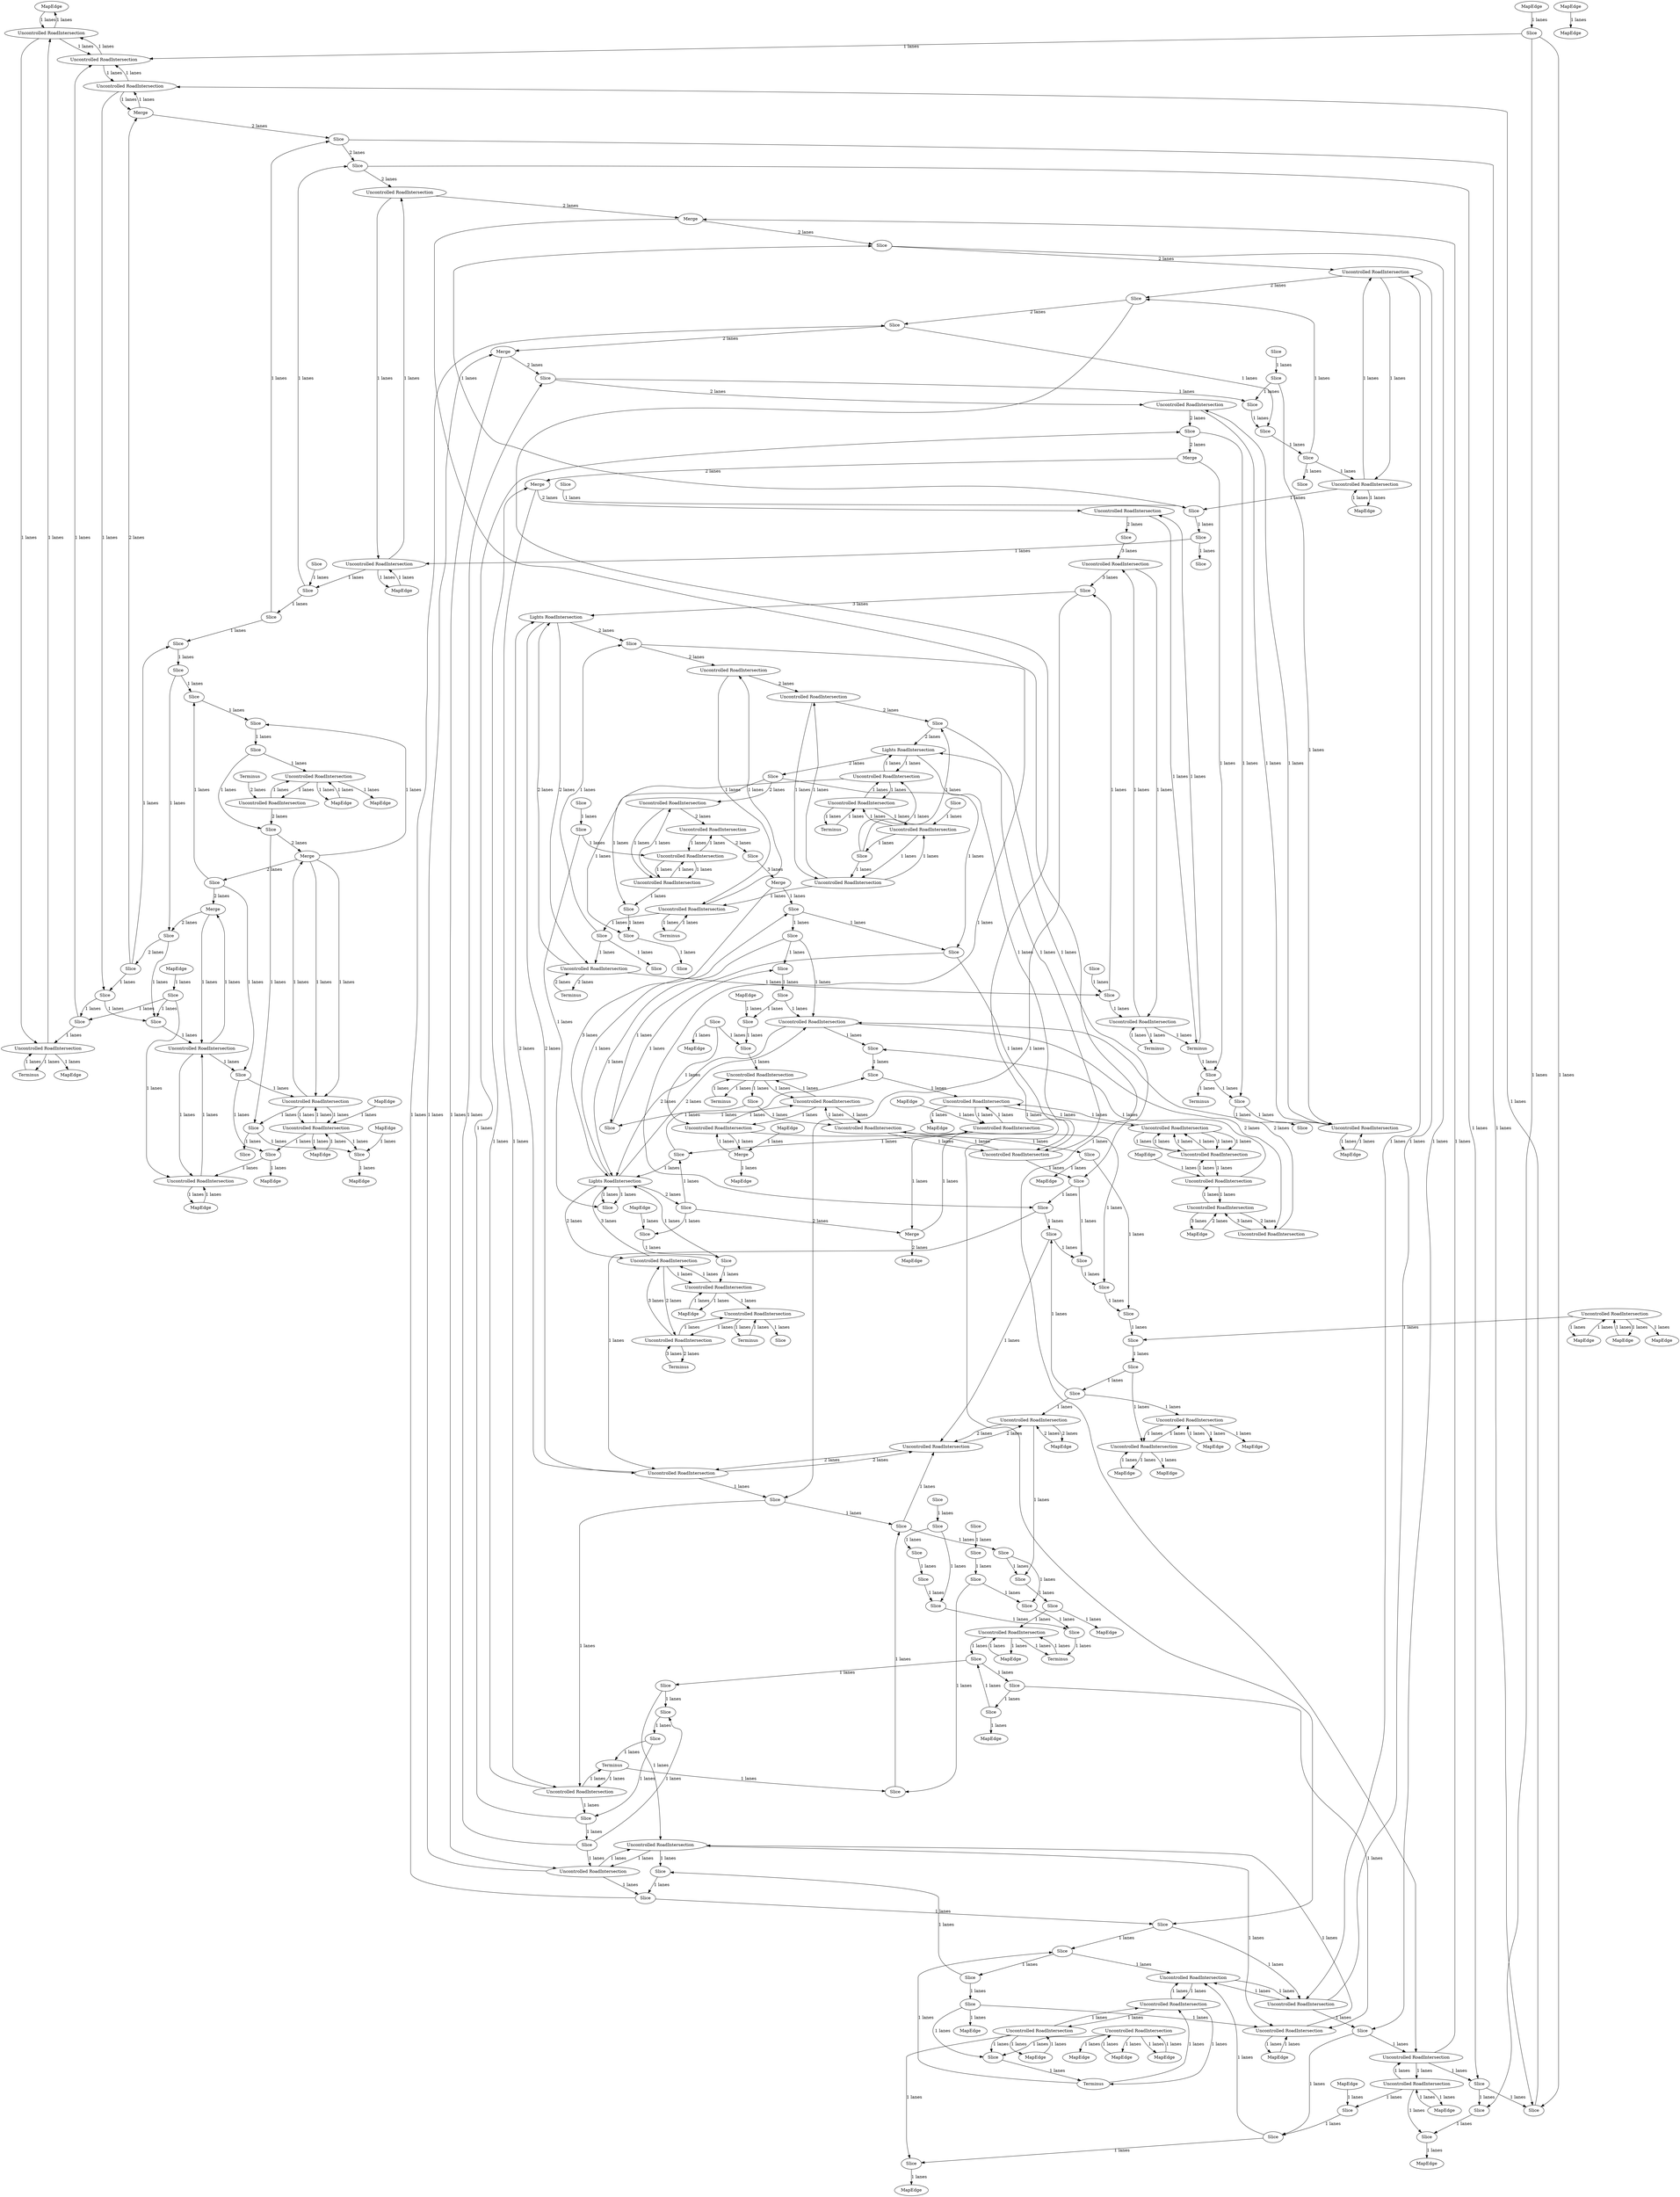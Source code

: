 digraph {
    0 [ label = "MapEdge" ]
    1 [ label = "Merge" ]
    2 [ label = "MapEdge" ]
    3 [ label = "Merge" ]
    4 [ label = "MapEdge" ]
    5 [ label = "Merge" ]
    6 [ label = "Uncontrolled RoadIntersection" ]
    7 [ label = "MapEdge" ]
    8 [ label = "MapEdge" ]
    9 [ label = "MapEdge" ]
    10 [ label = "Uncontrolled RoadIntersection" ]
    11 [ label = "MapEdge" ]
    12 [ label = "MapEdge" ]
    13 [ label = "Uncontrolled RoadIntersection" ]
    14 [ label = "MapEdge" ]
    15 [ label = "Merge" ]
    16 [ label = "MapEdge" ]
    17 [ label = "Merge" ]
    18 [ label = "Slice" ]
    19 [ label = "Slice" ]
    20 [ label = "MapEdge" ]
    21 [ label = "Uncontrolled RoadIntersection" ]
    22 [ label = "Terminus" ]
    23 [ label = "Terminus" ]
    24 [ label = "MapEdge" ]
    25 [ label = "Lights RoadIntersection" ]
    26 [ label = "MapEdge" ]
    27 [ label = "Terminus" ]
    28 [ label = "Uncontrolled RoadIntersection" ]
    29 [ label = "Terminus" ]
    30 [ label = "Slice" ]
    31 [ label = "Slice" ]
    32 [ label = "Uncontrolled RoadIntersection" ]
    33 [ label = "Uncontrolled RoadIntersection" ]
    34 [ label = "Terminus" ]
    35 [ label = "Merge" ]
    36 [ label = "Terminus" ]
    37 [ label = "Terminus" ]
    38 [ label = "Uncontrolled RoadIntersection" ]
    39 [ label = "Slice" ]
    40 [ label = "Slice" ]
    41 [ label = "Merge" ]
    42 [ label = "Slice" ]
    43 [ label = "MapEdge" ]
    44 [ label = "Slice" ]
    45 [ label = "Uncontrolled RoadIntersection" ]
    46 [ label = "Slice" ]
    47 [ label = "MapEdge" ]
    48 [ label = "Uncontrolled RoadIntersection" ]
    49 [ label = "MapEdge" ]
    50 [ label = "Slice" ]
    51 [ label = "MapEdge" ]
    52 [ label = "Slice" ]
    53 [ label = "Slice" ]
    54 [ label = "Slice" ]
    55 [ label = "Slice" ]
    56 [ label = "Slice" ]
    57 [ label = "Slice" ]
    58 [ label = "MapEdge" ]
    59 [ label = "Uncontrolled RoadIntersection" ]
    60 [ label = "Slice" ]
    61 [ label = "Slice" ]
    62 [ label = "Slice" ]
    63 [ label = "Uncontrolled RoadIntersection" ]
    64 [ label = "Slice" ]
    65 [ label = "Slice" ]
    66 [ label = "Slice" ]
    67 [ label = "Slice" ]
    68 [ label = "Uncontrolled RoadIntersection" ]
    69 [ label = "MapEdge" ]
    70 [ label = "Slice" ]
    71 [ label = "Slice" ]
    72 [ label = "Slice" ]
    73 [ label = "Slice" ]
    74 [ label = "Slice" ]
    75 [ label = "Slice" ]
    76 [ label = "Slice" ]
    77 [ label = "Slice" ]
    78 [ label = "Slice" ]
    79 [ label = "Slice" ]
    80 [ label = "Slice" ]
    81 [ label = "Slice" ]
    82 [ label = "Slice" ]
    83 [ label = "Slice" ]
    84 [ label = "Slice" ]
    85 [ label = "MapEdge" ]
    86 [ label = "MapEdge" ]
    87 [ label = "Uncontrolled RoadIntersection" ]
    88 [ label = "MapEdge" ]
    89 [ label = "MapEdge" ]
    90 [ label = "Slice" ]
    91 [ label = "Slice" ]
    92 [ label = "Slice" ]
    93 [ label = "Slice" ]
    94 [ label = "Slice" ]
    95 [ label = "Slice" ]
    96 [ label = "Slice" ]
    97 [ label = "MapEdge" ]
    98 [ label = "Uncontrolled RoadIntersection" ]
    99 [ label = "Uncontrolled RoadIntersection" ]
    100 [ label = "MapEdge" ]
    101 [ label = "Slice" ]
    102 [ label = "Slice" ]
    103 [ label = "Slice" ]
    104 [ label = "Slice" ]
    105 [ label = "Slice" ]
    106 [ label = "Slice" ]
    107 [ label = "Slice" ]
    108 [ label = "MapEdge" ]
    109 [ label = "MapEdge" ]
    110 [ label = "Slice" ]
    111 [ label = "Slice" ]
    112 [ label = "Slice" ]
    113 [ label = "Slice" ]
    114 [ label = "Slice" ]
    115 [ label = "Terminus" ]
    116 [ label = "Uncontrolled RoadIntersection" ]
    117 [ label = "Slice" ]
    118 [ label = "Slice" ]
    119 [ label = "Uncontrolled RoadIntersection" ]
    120 [ label = "Slice" ]
    121 [ label = "Slice" ]
    122 [ label = "Slice" ]
    123 [ label = "Slice" ]
    124 [ label = "Slice" ]
    125 [ label = "Slice" ]
    126 [ label = "MapEdge" ]
    127 [ label = "Uncontrolled RoadIntersection" ]
    128 [ label = "Slice" ]
    129 [ label = "MapEdge" ]
    130 [ label = "Slice" ]
    131 [ label = "Slice" ]
    132 [ label = "Uncontrolled RoadIntersection" ]
    133 [ label = "Slice" ]
    134 [ label = "Slice" ]
    135 [ label = "Slice" ]
    136 [ label = "Slice" ]
    137 [ label = "Uncontrolled RoadIntersection" ]
    138 [ label = "Slice" ]
    139 [ label = "Slice" ]
    140 [ label = "Slice" ]
    141 [ label = "Slice" ]
    142 [ label = "Slice" ]
    143 [ label = "Uncontrolled RoadIntersection" ]
    144 [ label = "MapEdge" ]
    145 [ label = "Slice" ]
    146 [ label = "Slice" ]
    147 [ label = "MapEdge" ]
    148 [ label = "Slice" ]
    149 [ label = "Slice" ]
    150 [ label = "MapEdge" ]
    151 [ label = "Uncontrolled RoadIntersection" ]
    152 [ label = "Slice" ]
    153 [ label = "Slice" ]
    154 [ label = "MapEdge" ]
    155 [ label = "Slice" ]
    156 [ label = "Slice" ]
    157 [ label = "Slice" ]
    158 [ label = "Slice" ]
    159 [ label = "MapEdge" ]
    160 [ label = "Slice" ]
    161 [ label = "Slice" ]
    162 [ label = "MapEdge" ]
    163 [ label = "Uncontrolled RoadIntersection" ]
    164 [ label = "Slice" ]
    165 [ label = "Slice" ]
    166 [ label = "Uncontrolled RoadIntersection" ]
    167 [ label = "Slice" ]
    168 [ label = "MapEdge" ]
    169 [ label = "Uncontrolled RoadIntersection" ]
    170 [ label = "MapEdge" ]
    171 [ label = "Slice" ]
    172 [ label = "Slice" ]
    173 [ label = "Slice" ]
    174 [ label = "Slice" ]
    175 [ label = "Uncontrolled RoadIntersection" ]
    176 [ label = "Slice" ]
    177 [ label = "Slice" ]
    178 [ label = "Slice" ]
    179 [ label = "Slice" ]
    180 [ label = "Uncontrolled RoadIntersection" ]
    181 [ label = "Terminus" ]
    182 [ label = "Merge" ]
    183 [ label = "Terminus" ]
    184 [ label = "Uncontrolled RoadIntersection" ]
    185 [ label = "Uncontrolled RoadIntersection" ]
    186 [ label = "Uncontrolled RoadIntersection" ]
    187 [ label = "Uncontrolled RoadIntersection" ]
    188 [ label = "Uncontrolled RoadIntersection" ]
    189 [ label = "Uncontrolled RoadIntersection" ]
    190 [ label = "Uncontrolled RoadIntersection" ]
    191 [ label = "Uncontrolled RoadIntersection" ]
    192 [ label = "Lights RoadIntersection" ]
    193 [ label = "Uncontrolled RoadIntersection" ]
    194 [ label = "Terminus" ]
    195 [ label = "Uncontrolled RoadIntersection" ]
    196 [ label = "Uncontrolled RoadIntersection" ]
    197 [ label = "MapEdge" ]
    198 [ label = "Terminus" ]
    199 [ label = "Uncontrolled RoadIntersection" ]
    200 [ label = "Slice" ]
    201 [ label = "Slice" ]
    202 [ label = "Slice" ]
    203 [ label = "Slice" ]
    204 [ label = "Slice" ]
    205 [ label = "Slice" ]
    206 [ label = "Slice" ]
    207 [ label = "Slice" ]
    208 [ label = "Uncontrolled RoadIntersection" ]
    209 [ label = "MapEdge" ]
    210 [ label = "Slice" ]
    211 [ label = "Slice" ]
    212 [ label = "Uncontrolled RoadIntersection" ]
    213 [ label = "Slice" ]
    214 [ label = "Uncontrolled RoadIntersection" ]
    215 [ label = "Slice" ]
    216 [ label = "Slice" ]
    217 [ label = "Uncontrolled RoadIntersection" ]
    218 [ label = "Slice" ]
    219 [ label = "Slice" ]
    220 [ label = "Uncontrolled RoadIntersection" ]
    221 [ label = "Slice" ]
    222 [ label = "Uncontrolled RoadIntersection" ]
    223 [ label = "Slice" ]
    224 [ label = "Slice" ]
    225 [ label = "Uncontrolled RoadIntersection" ]
    226 [ label = "Slice" ]
    227 [ label = "Slice" ]
    228 [ label = "Uncontrolled RoadIntersection" ]
    229 [ label = "Slice" ]
    230 [ label = "Uncontrolled RoadIntersection" ]
    231 [ label = "Slice" ]
    232 [ label = "Slice" ]
    233 [ label = "Slice" ]
    234 [ label = "Slice" ]
    235 [ label = "Slice" ]
    236 [ label = "MapEdge" ]
    237 [ label = "Lights RoadIntersection" ]
    238 [ label = "Uncontrolled RoadIntersection" ]
    239 [ label = "Uncontrolled RoadIntersection" ]
    240 [ label = "Terminus" ]
    241 [ label = "Uncontrolled RoadIntersection" ]
    242 [ label = "Uncontrolled RoadIntersection" ]
    243 [ label = "Uncontrolled RoadIntersection" ]
    244 [ label = "Uncontrolled RoadIntersection" ]
    245 [ label = "Uncontrolled RoadIntersection" ]
    246 [ label = "Uncontrolled RoadIntersection" ]
    247 [ label = "Merge" ]
    248 [ label = "Merge" ]
    249 [ label = "Uncontrolled RoadIntersection" ]
    250 [ label = "Uncontrolled RoadIntersection" ]
    251 [ label = "Uncontrolled RoadIntersection" ]
    252 [ label = "MapEdge" ]
    253 [ label = "Uncontrolled RoadIntersection" ]
    254 [ label = "MapEdge" ]
    255 [ label = "Uncontrolled RoadIntersection" ]
    256 [ label = "Uncontrolled RoadIntersection" ]
    257 [ label = "Terminus" ]
    258 [ label = "MapEdge" ]
    259 [ label = "Uncontrolled RoadIntersection" ]
    260 [ label = "Uncontrolled RoadIntersection" ]
    261 [ label = "MapEdge" ]
    262 [ label = "MapEdge" ]
    263 [ label = "Uncontrolled RoadIntersection" ]
    264 [ label = "MapEdge" ]
    265 [ label = "MapEdge" ]
    266 [ label = "MapEdge" ]
    267 [ label = "MapEdge" ]
    268 [ label = "MapEdge" ]
    0 -> 28 [ label = "1 lanes" ]
    28 -> 0 [ label = "1 lanes" ]
    28 -> 151 [ label = "1 lanes" ]
    151 -> 28 [ label = "1 lanes" ]
    151 -> 217 [ label = "1 lanes" ]
    217 -> 151 [ label = "1 lanes" ]
    217 -> 1 [ label = "1 lanes" ]
    1 -> 217 [ label = "1 lanes" ]
    2 -> 166 [ label = "1 lanes" ]
    166 -> 2 [ label = "1 lanes" ]
    166 -> 214 [ label = "1 lanes" ]
    214 -> 166 [ label = "1 lanes" ]
    214 -> 3 [ label = "1 lanes" ]
    3 -> 214 [ label = "1 lanes" ]
    4 -> 169 [ label = "1 lanes" ]
    169 -> 4 [ label = "1 lanes" ]
    169 -> 212 [ label = "1 lanes" ]
    212 -> 169 [ label = "1 lanes" ]
    212 -> 5 [ label = "1 lanes" ]
    5 -> 212 [ label = "1 lanes" ]
    6 -> 137 [ label = "1 lanes" ]
    137 -> 6 [ label = "1 lanes" ]
    137 -> 7 [ label = "1 lanes" ]
    7 -> 137 [ label = "1 lanes" ]
    8 -> 48 [ label = "1 lanes" ]
    48 -> 8 [ label = "1 lanes" ]
    48 -> 180 [ label = "1 lanes" ]
    180 -> 48 [ label = "1 lanes" ]
    180 -> 45 [ label = "1 lanes" ]
    45 -> 180 [ label = "1 lanes" ]
    45 -> 222 [ label = "1 lanes" ]
    222 -> 45 [ label = "1 lanes" ]
    222 -> 38 [ label = "1 lanes" ]
    38 -> 222 [ label = "1 lanes" ]
    38 -> 175 [ label = "1 lanes" ]
    175 -> 38 [ label = "1 lanes" ]
    175 -> 9 [ label = "1 lanes" ]
    9 -> 175 [ label = "1 lanes" ]
    10 -> 59 [ label = "1 lanes" ]
    59 -> 10 [ label = "1 lanes" ]
    59 -> 11 [ label = "1 lanes" ]
    11 -> 59 [ label = "1 lanes" ]
    12 -> 68 [ label = "1 lanes" ]
    68 -> 12 [ label = "1 lanes" ]
    68 -> 13 [ label = "1 lanes" ]
    13 -> 68 [ label = "1 lanes" ]
    14 -> 132 [ label = "1 lanes" ]
    132 -> 14 [ label = "1 lanes" ]
    132 -> 119 [ label = "1 lanes" ]
    119 -> 132 [ label = "1 lanes" ]
    119 -> 225 [ label = "1 lanes" ]
    225 -> 119 [ label = "1 lanes" ]
    225 -> 15 [ label = "1 lanes" ]
    15 -> 225 [ label = "1 lanes" ]
    16 -> 143 [ label = "1 lanes" ]
    143 -> 16 [ label = "1 lanes" ]
    143 -> 220 [ label = "1 lanes" ]
    220 -> 143 [ label = "1 lanes" ]
    220 -> 17 [ label = "1 lanes" ]
    17 -> 220 [ label = "1 lanes" ]
    207 -> 18 [ label = "1 lanes" ]
    19 -> 207 [ label = "1 lanes" ]
    20 -> 127 [ label = "1 lanes" ]
    127 -> 20 [ label = "1 lanes" ]
    127 -> 29 [ label = "1 lanes" ]
    29 -> 127 [ label = "1 lanes" ]
    21 -> 87 [ label = "1 lanes" ]
    87 -> 21 [ label = "1 lanes" ]
    87 -> 22 [ label = "1 lanes" ]
    22 -> 87 [ label = "1 lanes" ]
    13 -> 255 [ label = "2 lanes" ]
    255 -> 13 [ label = "3 lanes" ]
    255 -> 23 [ label = "2 lanes" ]
    23 -> 255 [ label = "3 lanes" ]
    24 -> 99 [ label = "2 lanes" ]
    99 -> 24 [ label = "2 lanes" ]
    99 -> 98 [ label = "2 lanes" ]
    98 -> 99 [ label = "2 lanes" ]
    98 -> 230 [ label = "2 lanes" ]
    230 -> 98 [ label = "2 lanes" ]
    230 -> 25 [ label = "2 lanes" ]
    25 -> 230 [ label = "2 lanes" ]
    247 -> 26 [ label = "2 lanes" ]
    27 -> 163 [ label = "1 lanes" ]
    163 -> 27 [ label = "1 lanes" ]
    163 -> 28 [ label = "1 lanes" ]
    28 -> 163 [ label = "1 lanes" ]
    206 -> 29 [ label = "1 lanes" ]
    202 -> 206 [ label = "1 lanes" ]
    30 -> 202 [ label = "1 lanes" ]
    31 -> 30 [ label = "1 lanes" ]
    32 -> 115 [ label = "1 lanes" ]
    115 -> 32 [ label = "1 lanes" ]
    33 -> 116 [ label = "1 lanes" ]
    116 -> 33 [ label = "1 lanes" ]
    116 -> 34 [ label = "1 lanes" ]
    34 -> 116 [ label = "1 lanes" ]
    35 -> 114 [ label = "1 lanes" ]
    114 -> 36 [ label = "1 lanes" ]
    37 -> 10 [ label = "2 lanes" ]
    10 -> 54 [ label = "2 lanes" ]
    54 -> 5 [ label = "2 lanes" ]
    5 -> 53 [ label = "2 lanes" ]
    53 -> 3 [ label = "2 lanes" ]
    3 -> 160 [ label = "2 lanes" ]
    160 -> 165 [ label = "2 lanes" ]
    165 -> 1 [ label = "2 lanes" ]
    1 -> 152 [ label = "2 lanes" ]
    152 -> 136 [ label = "2 lanes" ]
    136 -> 6 [ label = "2 lanes" ]
    6 -> 17 [ label = "2 lanes" ]
    17 -> 135 [ label = "2 lanes" ]
    135 -> 38 [ label = "2 lanes" ]
    38 -> 176 [ label = "2 lanes" ]
    176 -> 134 [ label = "2 lanes" ]
    134 -> 15 [ label = "2 lanes" ]
    15 -> 131 [ label = "2 lanes" ]
    131 -> 195 [ label = "2 lanes" ]
    195 -> 112 [ label = "2 lanes" ]
    112 -> 35 [ label = "2 lanes" ]
    35 -> 182 [ label = "2 lanes" ]
    182 -> 32 [ label = "2 lanes" ]
    32 -> 39 [ label = "2 lanes" ]
    40 -> 41 [ label = "3 lanes" ]
    41 -> 237 [ label = "3 lanes" ]
    39 -> 33 [ label = "3 lanes" ]
    33 -> 111 [ label = "3 lanes" ]
    111 -> 25 [ label = "3 lanes" ]
    25 -> 105 [ label = "2 lanes" ]
    105 -> 238 [ label = "2 lanes" ]
    238 -> 187 [ label = "2 lanes" ]
    187 -> 103 [ label = "2 lanes" ]
    103 -> 192 [ label = "2 lanes" ]
    192 -> 73 [ label = "2 lanes" ]
    73 -> 191 [ label = "2 lanes" ]
    191 -> 188 [ label = "2 lanes" ]
    188 -> 40 [ label = "2 lanes" ]
    237 -> 52 [ label = "2 lanes" ]
    52 -> 247 [ label = "2 lanes" ]
    42 -> 44 [ label = "1 lanes" ]
    263 -> 43 [ label = "1 lanes" ]
    181 -> 46 [ label = "1 lanes" ]
    44 -> 181 [ label = "1 lanes" ]
    263 -> 44 [ label = "1 lanes" ]
    61 -> 42 [ label = "1 lanes" ]
    46 -> 61 [ label = "1 lanes" ]
    46 -> 45 [ label = "1 lanes" ]
    48 -> 44 [ label = "1 lanes" ]
    245 -> 49 [ label = "1 lanes" ]
    62 -> 245 [ label = "1 lanes" ]
    50 -> 62 [ label = "1 lanes" ]
    63 -> 50 [ label = "1 lanes" ]
    82 -> 63 [ label = "1 lanes" ]
    242 -> 50 [ label = "1 lanes" ]
    51 -> 242 [ label = "1 lanes" ]
    235 -> 62 [ label = "1 lanes" ]
    52 -> 235 [ label = "1 lanes" ]
    213 -> 171 [ label = "1 lanes" ]
    53 -> 213 [ label = "1 lanes" ]
    212 -> 169 [ label = "1 lanes" ]
    5 -> 212 [ label = "1 lanes" ]
    54 -> 211 [ label = "1 lanes" ]
    55 -> 54 [ label = "1 lanes" ]
    56 -> 57 [ label = "1 lanes" ]
    155 -> 167 [ label = "1 lanes" ]
    156 -> 155 [ label = "1 lanes" ]
    158 -> 156 [ label = "1 lanes" ]
    157 -> 158 [ label = "1 lanes" ]
    57 -> 157 [ label = "1 lanes" ]
    137 -> 57 [ label = "1 lanes" ]
    59 -> 58 [ label = "1 lanes" ]
    55 -> 59 [ label = "1 lanes" ]
    167 -> 55 [ label = "1 lanes" ]
    61 -> 60 [ label = "1 lanes" ]
    42 -> 132 [ label = "1 lanes" ]
    42 -> 47 [ label = "1 lanes" ]
    41 -> 234 [ label = "1 lanes" ]
    234 -> 70 [ label = "1 lanes" ]
    70 -> 63 [ label = "1 lanes" ]
    52 -> 65 [ label = "1 lanes" ]
    237 -> 66 [ label = "1 lanes" ]
    64 -> 237 [ label = "1 lanes" ]
    256 -> 67 [ label = "1 lanes" ]
    68 -> 256 [ label = "1 lanes" ]
    64 -> 68 [ label = "1 lanes" ]
    65 -> 64 [ label = "1 lanes" ]
    69 -> 65 [ label = "1 lanes" ]
    237 -> 66 [ label = "1 lanes" ]
    70 -> 237 [ label = "1 lanes" ]
    73 -> 71 [ label = "1 lanes" ]
    193 -> 72 [ label = "1 lanes" ]
    102 -> 193 [ label = "1 lanes" ]
    233 -> 77 [ label = "1 lanes" ]
    73 -> 233 [ label = "1 lanes" ]
    72 -> 74 [ label = "1 lanes" ]
    71 -> 72 [ label = "1 lanes" ]
    76 -> 66 [ label = "1 lanes" ]
    75 -> 76 [ label = "1 lanes" ]
    190 -> 71 [ label = "1 lanes" ]
    189 -> 190 [ label = "1 lanes" ]
    76 -> 189 [ label = "1 lanes" ]
    77 -> 83 [ label = "1 lanes" ]
    80 -> 79 [ label = "1 lanes" ]
    85 -> 81 [ label = "1 lanes" ]
    70 -> 83 [ label = "1 lanes" ]
    78 -> 250 [ label = "1 lanes" ]
    249 -> 84 [ label = "1 lanes" ]
    80 -> 249 [ label = "1 lanes" ]
    80 -> 86 [ label = "1 lanes" ]
    81 -> 79 [ label = "1 lanes" ]
    82 -> 81 [ label = "1 lanes" ]
    78 -> 77 [ label = "1 lanes" ]
    87 -> 78 [ label = "1 lanes" ]
    79 -> 87 [ label = "1 lanes" ]
    83 -> 82 [ label = "1 lanes" ]
    253 -> 88 [ label = "1 lanes" ]
    84 -> 89 [ label = "1 lanes" ]
    84 -> 90 [ label = "1 lanes" ]
    253 -> 91 [ label = "1 lanes" ]
    92 -> 259 [ label = "1 lanes" ]
    231 -> 94 [ label = "1 lanes" ]
    250 -> 95 [ label = "1 lanes" ]
    232 -> 96 [ label = "1 lanes" ]
    259 -> 97 [ label = "1 lanes" ]
    96 -> 95 [ label = "1 lanes" ]
    94 -> 98 [ label = "1 lanes" ]
    90 -> 91 [ label = "1 lanes" ]
    93 -> 99 [ label = "1 lanes" ]
    260 -> 100 [ label = "1 lanes" ]
    93 -> 260 [ label = "1 lanes" ]
    93 -> 94 [ label = "1 lanes" ]
    92 -> 93 [ label = "1 lanes" ]
    91 -> 92 [ label = "1 lanes" ]
    95 -> 90 [ label = "1 lanes" ]
    103 -> 232 [ label = "1 lanes" ]
    102 -> 103 [ label = "1 lanes" ]
    101 -> 104 [ label = "1 lanes" ]
    105 -> 231 [ label = "1 lanes" ]
    101 -> 105 [ label = "1 lanes" ]
    185 -> 102 [ label = "1 lanes" ]
    106 -> 185 [ label = "1 lanes" ]
    101 -> 199 [ label = "1 lanes" ]
    239 -> 101 [ label = "1 lanes" ]
    186 -> 239 [ label = "1 lanes" ]
    102 -> 186 [ label = "1 lanes" ]
    169 -> 107 [ label = "1 lanes" ]
    107 -> 108 [ label = "1 lanes" ]
    211 -> 107 [ label = "1 lanes" ]
    109 -> 107 [ label = "1 lanes" ]
    113 -> 110 [ label = "1 lanes" ]
    112 -> 113 [ label = "1 lanes" ]
    229 -> 133 [ label = "1 lanes" ]
    111 -> 229 [ label = "1 lanes" ]
    113 -> 196 [ label = "1 lanes" ]
    227 -> 112 [ label = "1 lanes" ]
    122 -> 227 [ label = "1 lanes" ]
    114 -> 113 [ label = "1 lanes" ]
    115 -> 114 [ label = "1 lanes" ]
    116 -> 115 [ label = "1 lanes" ]
    117 -> 116 [ label = "1 lanes" ]
    199 -> 117 [ label = "1 lanes" ]
    117 -> 111 [ label = "1 lanes" ]
    118 -> 117 [ label = "1 lanes" ]
    94 -> 96 [ label = "1 lanes" ]
    119 -> 60 [ label = "1 lanes" ]
    120 -> 119 [ label = "1 lanes" ]
    226 -> 121 [ label = "1 lanes" ]
    124 -> 123 [ label = "1 lanes" ]
    99 -> 125 [ label = "1 lanes" ]
    123 -> 126 [ label = "1 lanes" ]
    130 -> 124 [ label = "1 lanes" ]
    127 -> 130 [ label = "1 lanes" ]
    128 -> 127 [ label = "1 lanes" ]
    130 -> 120 [ label = "1 lanes" ]
    123 -> 130 [ label = "1 lanes" ]
    226 -> 131 [ label = "1 lanes" ]
    124 -> 132 [ label = "1 lanes" ]
    128 -> 129 [ label = "1 lanes" ]
    125 -> 128 [ label = "1 lanes" ]
    205 -> 125 [ label = "1 lanes" ]
    133 -> 205 [ label = "1 lanes" ]
    133 -> 98 [ label = "1 lanes" ]
    18 -> 133 [ label = "1 lanes" ]
    183 -> 18 [ label = "1 lanes" ]
    122 -> 183 [ label = "1 lanes" ]
    121 -> 122 [ label = "1 lanes" ]
    120 -> 121 [ label = "1 lanes" ]
    224 -> 134 [ label = "1 lanes" ]
    60 -> 224 [ label = "1 lanes" ]
    135 -> 221 [ label = "1 lanes" ]
    141 -> 135 [ label = "1 lanes" ]
    136 -> 219 [ label = "1 lanes" ]
    57 -> 136 [ label = "1 lanes" ]
    140 -> 137 [ label = "1 lanes" ]
    138 -> 141 [ label = "1 lanes" ]
    140 -> 139 [ label = "1 lanes" ]
    141 -> 140 [ label = "1 lanes" ]
    175 -> 141 [ label = "1 lanes" ]
    48 -> 142 [ label = "1 lanes" ]
    143 -> 146 [ label = "1 lanes" ]
    142 -> 144 [ label = "1 lanes" ]
    145 -> 142 [ label = "1 lanes" ]
    221 -> 145 [ label = "1 lanes" ]
    145 -> 45 [ label = "1 lanes" ]
    146 -> 145 [ label = "1 lanes" ]
    147 -> 146 [ label = "1 lanes" ]
    219 -> 148 [ label = "1 lanes" ]
    143 -> 149 [ label = "1 lanes" ]
    149 -> 150 [ label = "1 lanes" ]
    153 -> 151 [ label = "1 lanes" ]
    152 -> 218 [ label = "1 lanes" ]
    157 -> 152 [ label = "1 lanes" ]
    148 -> 149 [ label = "1 lanes" ]
    153 -> 148 [ label = "1 lanes" ]
    153 -> 218 [ label = "1 lanes" ]
    154 -> 153 [ label = "1 lanes" ]
    53 -> 155 [ label = "1 lanes" ]
    165 -> 158 [ label = "1 lanes" ]
    161 -> 215 [ label = "1 lanes" ]
    159 -> 161 [ label = "1 lanes" ]
    160 -> 215 [ label = "1 lanes" ]
    156 -> 160 [ label = "1 lanes" ]
    164 -> 151 [ label = "1 lanes" ]
    161 -> 164 [ label = "1 lanes" ]
    163 -> 162 [ label = "1 lanes" ]
    164 -> 163 [ label = "1 lanes" ]
    216 -> 164 [ label = "1 lanes" ]
    165 -> 216 [ label = "1 lanes" ]
    161 -> 166 [ label = "1 lanes" ]
    5 -> 167 [ label = "1 lanes" ]
    171 -> 168 [ label = "1 lanes" ]
    170 -> 169 [ label = "1 lanes" ]
    171 -> 166 [ label = "1 lanes" ]
    169 -> 171 [ label = "1 lanes" ]
    134 -> 172 [ label = "1 lanes" ]
    174 -> 173 [ label = "1 lanes" ]
    179 -> 175 [ label = "1 lanes" ]
    223 -> 46 [ label = "1 lanes" ]
    176 -> 223 [ label = "1 lanes" ]
    179 -> 176 [ label = "1 lanes" ]
    179 -> 177 [ label = "1 lanes" ]
    174 -> 196 [ label = "1 lanes" ]
    178 -> 174 [ label = "1 lanes" ]
    172 -> 179 [ label = "1 lanes" ]
    173 -> 172 [ label = "1 lanes" ]
    131 -> 173 [ label = "1 lanes" ]
    180 -> 181 [ label = "1 lanes" ]
    181 -> 180 [ label = "1 lanes" ]
    182 -> 228 [ label = "1 lanes" ]
    228 -> 182 [ label = "1 lanes" ]
    228 -> 183 [ label = "1 lanes" ]
    183 -> 228 [ label = "1 lanes" ]
    184 -> 185 [ label = "1 lanes" ]
    185 -> 184 [ label = "1 lanes" ]
    185 -> 186 [ label = "1 lanes" ]
    186 -> 185 [ label = "1 lanes" ]
    186 -> 187 [ label = "1 lanes" ]
    187 -> 186 [ label = "1 lanes" ]
    188 -> 189 [ label = "1 lanes" ]
    189 -> 188 [ label = "1 lanes" ]
    189 -> 190 [ label = "1 lanes" ]
    190 -> 189 [ label = "1 lanes" ]
    190 -> 191 [ label = "1 lanes" ]
    191 -> 190 [ label = "1 lanes" ]
    192 -> 193 [ label = "1 lanes" ]
    193 -> 192 [ label = "1 lanes" ]
    193 -> 184 [ label = "1 lanes" ]
    184 -> 193 [ label = "1 lanes" ]
    184 -> 194 [ label = "1 lanes" ]
    194 -> 184 [ label = "1 lanes" ]
    195 -> 196 [ label = "1 lanes" ]
    196 -> 195 [ label = "1 lanes" ]
    196 -> 197 [ label = "1 lanes" ]
    197 -> 196 [ label = "1 lanes" ]
    198 -> 199 [ label = "2 lanes" ]
    199 -> 198 [ label = "2 lanes" ]
    199 -> 25 [ label = "2 lanes" ]
    25 -> 199 [ label = "2 lanes" ]
    237 -> 13 [ label = "2 lanes" ]
    13 -> 237 [ label = "3 lanes" ]
    203 -> 31 [ label = "1 lanes" ]
    200 -> 203 [ label = "1 lanes" ]
    201 -> 19 [ label = "1 lanes" ]
    203 -> 202 [ label = "1 lanes" ]
    205 -> 204 [ label = "1 lanes" ]
    204 -> 206 [ label = "1 lanes" ]
    207 -> 204 [ label = "1 lanes" ]
    208 -> 63 [ label = "2 lanes" ]
    63 -> 208 [ label = "2 lanes" ]
    209 -> 241 [ label = "2 lanes" ]
    241 -> 209 [ label = "3 lanes" ]
    241 -> 208 [ label = "2 lanes" ]
    208 -> 241 [ label = "3 lanes" ]
    211 -> 210 [ label = "1 lanes" ]
    212 -> 211 [ label = "1 lanes" ]
    213 -> 212 [ label = "1 lanes" ]
    214 -> 213 [ label = "1 lanes" ]
    215 -> 214 [ label = "1 lanes" ]
    216 -> 215 [ label = "1 lanes" ]
    217 -> 216 [ label = "1 lanes" ]
    218 -> 217 [ label = "1 lanes" ]
    219 -> 218 [ label = "1 lanes" ]
    220 -> 219 [ label = "1 lanes" ]
    221 -> 220 [ label = "1 lanes" ]
    222 -> 221 [ label = "1 lanes" ]
    223 -> 222 [ label = "1 lanes" ]
    224 -> 223 [ label = "1 lanes" ]
    225 -> 224 [ label = "1 lanes" ]
    226 -> 225 [ label = "1 lanes" ]
    227 -> 226 [ label = "1 lanes" ]
    228 -> 227 [ label = "1 lanes" ]
    229 -> 228 [ label = "1 lanes" ]
    230 -> 229 [ label = "1 lanes" ]
    231 -> 230 [ label = "1 lanes" ]
    232 -> 231 [ label = "1 lanes" ]
    251 -> 232 [ label = "1 lanes" ]
    233 -> 251 [ label = "1 lanes" ]
    234 -> 233 [ label = "1 lanes" ]
    237 -> 234 [ label = "1 lanes" ]
    235 -> 237 [ label = "1 lanes" ]
    246 -> 235 [ label = "1 lanes" ]
    236 -> 246 [ label = "1 lanes" ]
    63 -> 237 [ label = "2 lanes" ]
    237 -> 63 [ label = "2 lanes" ]
    238 -> 239 [ label = "1 lanes" ]
    239 -> 238 [ label = "1 lanes" ]
    239 -> 240 [ label = "1 lanes" ]
    240 -> 239 [ label = "1 lanes" ]
    241 -> 242 [ label = "1 lanes" ]
    242 -> 241 [ label = "1 lanes" ]
    242 -> 243 [ label = "1 lanes" ]
    243 -> 242 [ label = "1 lanes" ]
    243 -> 244 [ label = "1 lanes" ]
    244 -> 243 [ label = "1 lanes" ]
    243 -> 244 [ label = "1 lanes" ]
    244 -> 243 [ label = "1 lanes" ]
    244 -> 245 [ label = "1 lanes" ]
    245 -> 244 [ label = "1 lanes" ]
    245 -> 246 [ label = "1 lanes" ]
    246 -> 245 [ label = "1 lanes" ]
    246 -> 247 [ label = "1 lanes" ]
    247 -> 246 [ label = "1 lanes" ]
    243 -> 244 [ label = "1 lanes" ]
    244 -> 243 [ label = "1 lanes" ]
    248 -> 249 [ label = "1 lanes" ]
    249 -> 248 [ label = "1 lanes" ]
    249 -> 21 [ label = "1 lanes" ]
    21 -> 249 [ label = "1 lanes" ]
    21 -> 250 [ label = "1 lanes" ]
    250 -> 21 [ label = "1 lanes" ]
    250 -> 251 [ label = "1 lanes" ]
    251 -> 250 [ label = "1 lanes" ]
    251 -> 192 [ label = "1 lanes" ]
    192 -> 251 [ label = "1 lanes" ]
    252 -> 253 [ label = "1 lanes" ]
    253 -> 252 [ label = "1 lanes" ]
    253 -> 254 [ label = "1 lanes" ]
    254 -> 253 [ label = "1 lanes" ]
    255 -> 256 [ label = "1 lanes" ]
    256 -> 255 [ label = "1 lanes" ]
    256 -> 257 [ label = "1 lanes" ]
    257 -> 256 [ label = "1 lanes" ]
    258 -> 259 [ label = "1 lanes" ]
    259 -> 258 [ label = "1 lanes" ]
    259 -> 260 [ label = "1 lanes" ]
    260 -> 259 [ label = "1 lanes" ]
    260 -> 261 [ label = "1 lanes" ]
    261 -> 260 [ label = "1 lanes" ]
    262 -> 263 [ label = "1 lanes" ]
    263 -> 262 [ label = "1 lanes" ]
    263 -> 264 [ label = "1 lanes" ]
    264 -> 263 [ label = "1 lanes" ]
    266 -> 265 [ label = "1 lanes" ]
    268 -> 248 [ label = "1 lanes" ]
    248 -> 267 [ label = "1 lanes" ]
}
